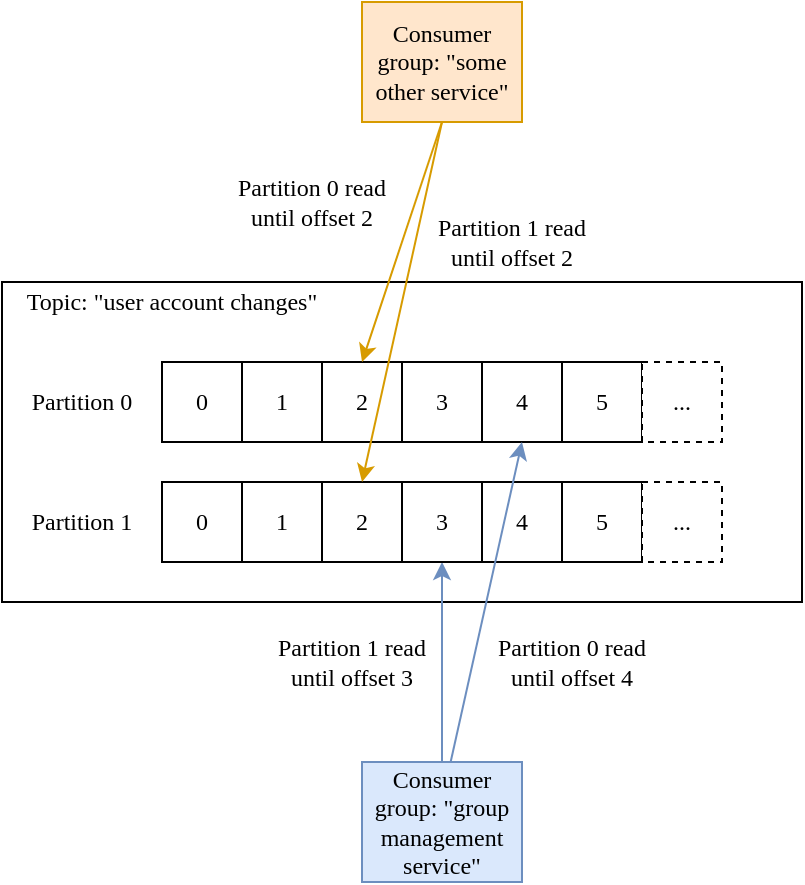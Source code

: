 <mxfile version="13.0.3" type="device"><diagram id="jC6c4L9JRtMShzy2vy4G" name="Page-1"><mxGraphModel dx="1178" dy="676" grid="1" gridSize="10" guides="1" tooltips="1" connect="1" arrows="1" fold="1" page="1" pageScale="1" pageWidth="1169" pageHeight="827" math="0" shadow="0"><root><mxCell id="0"/><mxCell id="1" parent="0"/><mxCell id="YF19B8ng6rzAKGv1-Rl4-40" value="" style="rounded=0;whiteSpace=wrap;html=1;fontFamily=Ubuntu;" vertex="1" parent="1"><mxGeometry x="400" y="320" width="400" height="160" as="geometry"/></mxCell><mxCell id="YF19B8ng6rzAKGv1-Rl4-2" value="5" style="rounded=0;whiteSpace=wrap;html=1;fontFamily=Ubuntu;" vertex="1" parent="1"><mxGeometry x="680" y="360" width="40" height="40" as="geometry"/></mxCell><mxCell id="YF19B8ng6rzAKGv1-Rl4-3" value="Topic: &quot;user account changes&quot;" style="text;html=1;strokeColor=none;fillColor=none;align=center;verticalAlign=middle;whiteSpace=wrap;rounded=0;fontFamily=Ubuntu;" vertex="1" parent="1"><mxGeometry x="400" y="320" width="170" height="20" as="geometry"/></mxCell><mxCell id="YF19B8ng6rzAKGv1-Rl4-8" value="0" style="rounded=0;whiteSpace=wrap;html=1;fontFamily=Ubuntu;" vertex="1" parent="1"><mxGeometry x="480" y="360" width="40" height="40" as="geometry"/></mxCell><mxCell id="YF19B8ng6rzAKGv1-Rl4-9" value="1" style="rounded=0;whiteSpace=wrap;html=1;fontFamily=Ubuntu;" vertex="1" parent="1"><mxGeometry x="520" y="360" width="40" height="40" as="geometry"/></mxCell><mxCell id="YF19B8ng6rzAKGv1-Rl4-10" value="3" style="rounded=0;whiteSpace=wrap;html=1;fontFamily=Ubuntu;" vertex="1" parent="1"><mxGeometry x="600" y="360" width="40" height="40" as="geometry"/></mxCell><mxCell id="YF19B8ng6rzAKGv1-Rl4-11" value="4" style="rounded=0;whiteSpace=wrap;html=1;fontFamily=Ubuntu;" vertex="1" parent="1"><mxGeometry x="640" y="360" width="40" height="40" as="geometry"/></mxCell><mxCell id="YF19B8ng6rzAKGv1-Rl4-12" value="2" style="rounded=0;whiteSpace=wrap;html=1;fontFamily=Ubuntu;" vertex="1" parent="1"><mxGeometry x="560" y="360" width="40" height="40" as="geometry"/></mxCell><mxCell id="YF19B8ng6rzAKGv1-Rl4-13" value="..." style="rounded=0;whiteSpace=wrap;html=1;fontFamily=Ubuntu;dashed=1;" vertex="1" parent="1"><mxGeometry x="720" y="360" width="40" height="40" as="geometry"/></mxCell><mxCell id="YF19B8ng6rzAKGv1-Rl4-33" value="Consumer group: &quot;group management service&quot;" style="rounded=0;whiteSpace=wrap;html=1;fontFamily=Ubuntu;fillColor=#dae8fc;strokeColor=#6c8ebf;" vertex="1" parent="1"><mxGeometry x="580" y="560" width="80" height="60" as="geometry"/></mxCell><mxCell id="YF19B8ng6rzAKGv1-Rl4-34" value="Consumer group: &quot;some other service&quot;" style="rounded=0;whiteSpace=wrap;html=1;fontFamily=Ubuntu;fillColor=#ffe6cc;strokeColor=#d79b00;" vertex="1" parent="1"><mxGeometry x="580" y="180" width="80" height="60" as="geometry"/></mxCell><mxCell id="YF19B8ng6rzAKGv1-Rl4-35" value="" style="endArrow=classic;html=1;fontFamily=Ubuntu;fillColor=#dae8fc;strokeColor=#6c8ebf;entryX=0.5;entryY=1;entryDx=0;entryDy=0;exitX=0.5;exitY=0;exitDx=0;exitDy=0;" edge="1" parent="1" source="YF19B8ng6rzAKGv1-Rl4-33" target="YF19B8ng6rzAKGv1-Rl4-47"><mxGeometry width="50" height="50" relative="1" as="geometry"><mxPoint x="560" y="560" as="sourcePoint"/><mxPoint x="660" y="500" as="targetPoint"/></mxGeometry></mxCell><mxCell id="YF19B8ng6rzAKGv1-Rl4-36" value="" style="endArrow=classic;html=1;fontFamily=Ubuntu;exitX=0.5;exitY=1;exitDx=0;exitDy=0;entryX=0.5;entryY=0;entryDx=0;entryDy=0;fillColor=#ffe6cc;strokeColor=#d79b00;" edge="1" parent="1" source="YF19B8ng6rzAKGv1-Rl4-34" target="YF19B8ng6rzAKGv1-Rl4-12"><mxGeometry width="50" height="50" relative="1" as="geometry"><mxPoint x="760" y="270" as="sourcePoint"/><mxPoint x="600" y="320" as="targetPoint"/></mxGeometry></mxCell><mxCell id="YF19B8ng6rzAKGv1-Rl4-37" value="Partition 0 read until offset 2" style="text;html=1;strokeColor=none;fillColor=none;align=center;verticalAlign=middle;whiteSpace=wrap;rounded=0;fontFamily=Ubuntu;" vertex="1" parent="1"><mxGeometry x="510" y="270" width="90" height="20" as="geometry"/></mxCell><mxCell id="YF19B8ng6rzAKGv1-Rl4-38" value="Partition 0 read until offset 4" style="text;html=1;strokeColor=none;fillColor=none;align=center;verticalAlign=middle;whiteSpace=wrap;rounded=0;fontFamily=Ubuntu;" vertex="1" parent="1"><mxGeometry x="640" y="500" width="90" height="20" as="geometry"/></mxCell><mxCell id="YF19B8ng6rzAKGv1-Rl4-43" value="Partition 0" style="text;html=1;strokeColor=none;fillColor=none;align=center;verticalAlign=middle;whiteSpace=wrap;rounded=0;fontFamily=Ubuntu;" vertex="1" parent="1"><mxGeometry x="400" y="370" width="80" height="20" as="geometry"/></mxCell><mxCell id="YF19B8ng6rzAKGv1-Rl4-44" value="5" style="rounded=0;whiteSpace=wrap;html=1;fontFamily=Ubuntu;" vertex="1" parent="1"><mxGeometry x="680" y="420" width="40" height="40" as="geometry"/></mxCell><mxCell id="YF19B8ng6rzAKGv1-Rl4-45" value="0" style="rounded=0;whiteSpace=wrap;html=1;fontFamily=Ubuntu;" vertex="1" parent="1"><mxGeometry x="480" y="420" width="40" height="40" as="geometry"/></mxCell><mxCell id="YF19B8ng6rzAKGv1-Rl4-46" value="1" style="rounded=0;whiteSpace=wrap;html=1;fontFamily=Ubuntu;" vertex="1" parent="1"><mxGeometry x="520" y="420" width="40" height="40" as="geometry"/></mxCell><mxCell id="YF19B8ng6rzAKGv1-Rl4-47" value="3" style="rounded=0;whiteSpace=wrap;html=1;fontFamily=Ubuntu;" vertex="1" parent="1"><mxGeometry x="600" y="420" width="40" height="40" as="geometry"/></mxCell><mxCell id="YF19B8ng6rzAKGv1-Rl4-48" value="4" style="rounded=0;whiteSpace=wrap;html=1;fontFamily=Ubuntu;" vertex="1" parent="1"><mxGeometry x="640" y="420" width="40" height="40" as="geometry"/></mxCell><mxCell id="YF19B8ng6rzAKGv1-Rl4-49" value="2" style="rounded=0;whiteSpace=wrap;html=1;fontFamily=Ubuntu;" vertex="1" parent="1"><mxGeometry x="560" y="420" width="40" height="40" as="geometry"/></mxCell><mxCell id="YF19B8ng6rzAKGv1-Rl4-50" value="..." style="rounded=0;whiteSpace=wrap;html=1;fontFamily=Ubuntu;dashed=1;" vertex="1" parent="1"><mxGeometry x="720" y="420" width="40" height="40" as="geometry"/></mxCell><mxCell id="YF19B8ng6rzAKGv1-Rl4-51" value="Partition 1" style="text;html=1;strokeColor=none;fillColor=none;align=center;verticalAlign=middle;whiteSpace=wrap;rounded=0;fontFamily=Ubuntu;" vertex="1" parent="1"><mxGeometry x="400" y="430" width="80" height="20" as="geometry"/></mxCell><mxCell id="YF19B8ng6rzAKGv1-Rl4-52" value="" style="endArrow=classic;html=1;fontFamily=Ubuntu;exitX=0.5;exitY=1;exitDx=0;exitDy=0;entryX=0.5;entryY=0;entryDx=0;entryDy=0;fillColor=#ffe6cc;strokeColor=#d79b00;" edge="1" parent="1" source="YF19B8ng6rzAKGv1-Rl4-34" target="YF19B8ng6rzAKGv1-Rl4-49"><mxGeometry width="50" height="50" relative="1" as="geometry"><mxPoint x="630" y="250" as="sourcePoint"/><mxPoint x="590" y="370" as="targetPoint"/></mxGeometry></mxCell><mxCell id="YF19B8ng6rzAKGv1-Rl4-53" value="" style="endArrow=classic;html=1;fontFamily=Ubuntu;fillColor=#dae8fc;strokeColor=#6c8ebf;entryX=0.5;entryY=1;entryDx=0;entryDy=0;exitX=0.554;exitY=0;exitDx=0;exitDy=0;exitPerimeter=0;" edge="1" parent="1" source="YF19B8ng6rzAKGv1-Rl4-33" target="YF19B8ng6rzAKGv1-Rl4-11"><mxGeometry width="50" height="50" relative="1" as="geometry"><mxPoint x="690" y="550" as="sourcePoint"/><mxPoint x="730" y="490" as="targetPoint"/></mxGeometry></mxCell><mxCell id="YF19B8ng6rzAKGv1-Rl4-54" value="Partition 1 read until offset 3" style="text;html=1;strokeColor=none;fillColor=none;align=center;verticalAlign=middle;whiteSpace=wrap;rounded=0;fontFamily=Ubuntu;" vertex="1" parent="1"><mxGeometry x="530" y="500" width="90" height="20" as="geometry"/></mxCell><mxCell id="YF19B8ng6rzAKGv1-Rl4-55" value="Partition 1 read until offset 2" style="text;html=1;strokeColor=none;fillColor=none;align=center;verticalAlign=middle;whiteSpace=wrap;rounded=0;fontFamily=Ubuntu;" vertex="1" parent="1"><mxGeometry x="610" y="290" width="90" height="20" as="geometry"/></mxCell></root></mxGraphModel></diagram></mxfile>